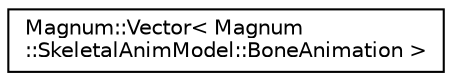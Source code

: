 digraph "圖形化之類別階層"
{
  edge [fontname="Helvetica",fontsize="10",labelfontname="Helvetica",labelfontsize="10"];
  node [fontname="Helvetica",fontsize="10",shape=record];
  rankdir="LR";
  Node1 [label="Magnum::Vector\< Magnum\l::SkeletalAnimModel::BoneAnimation \>",height=0.2,width=0.4,color="black", fillcolor="white", style="filled",URL="$class_magnum_1_1_vector.html"];
}
